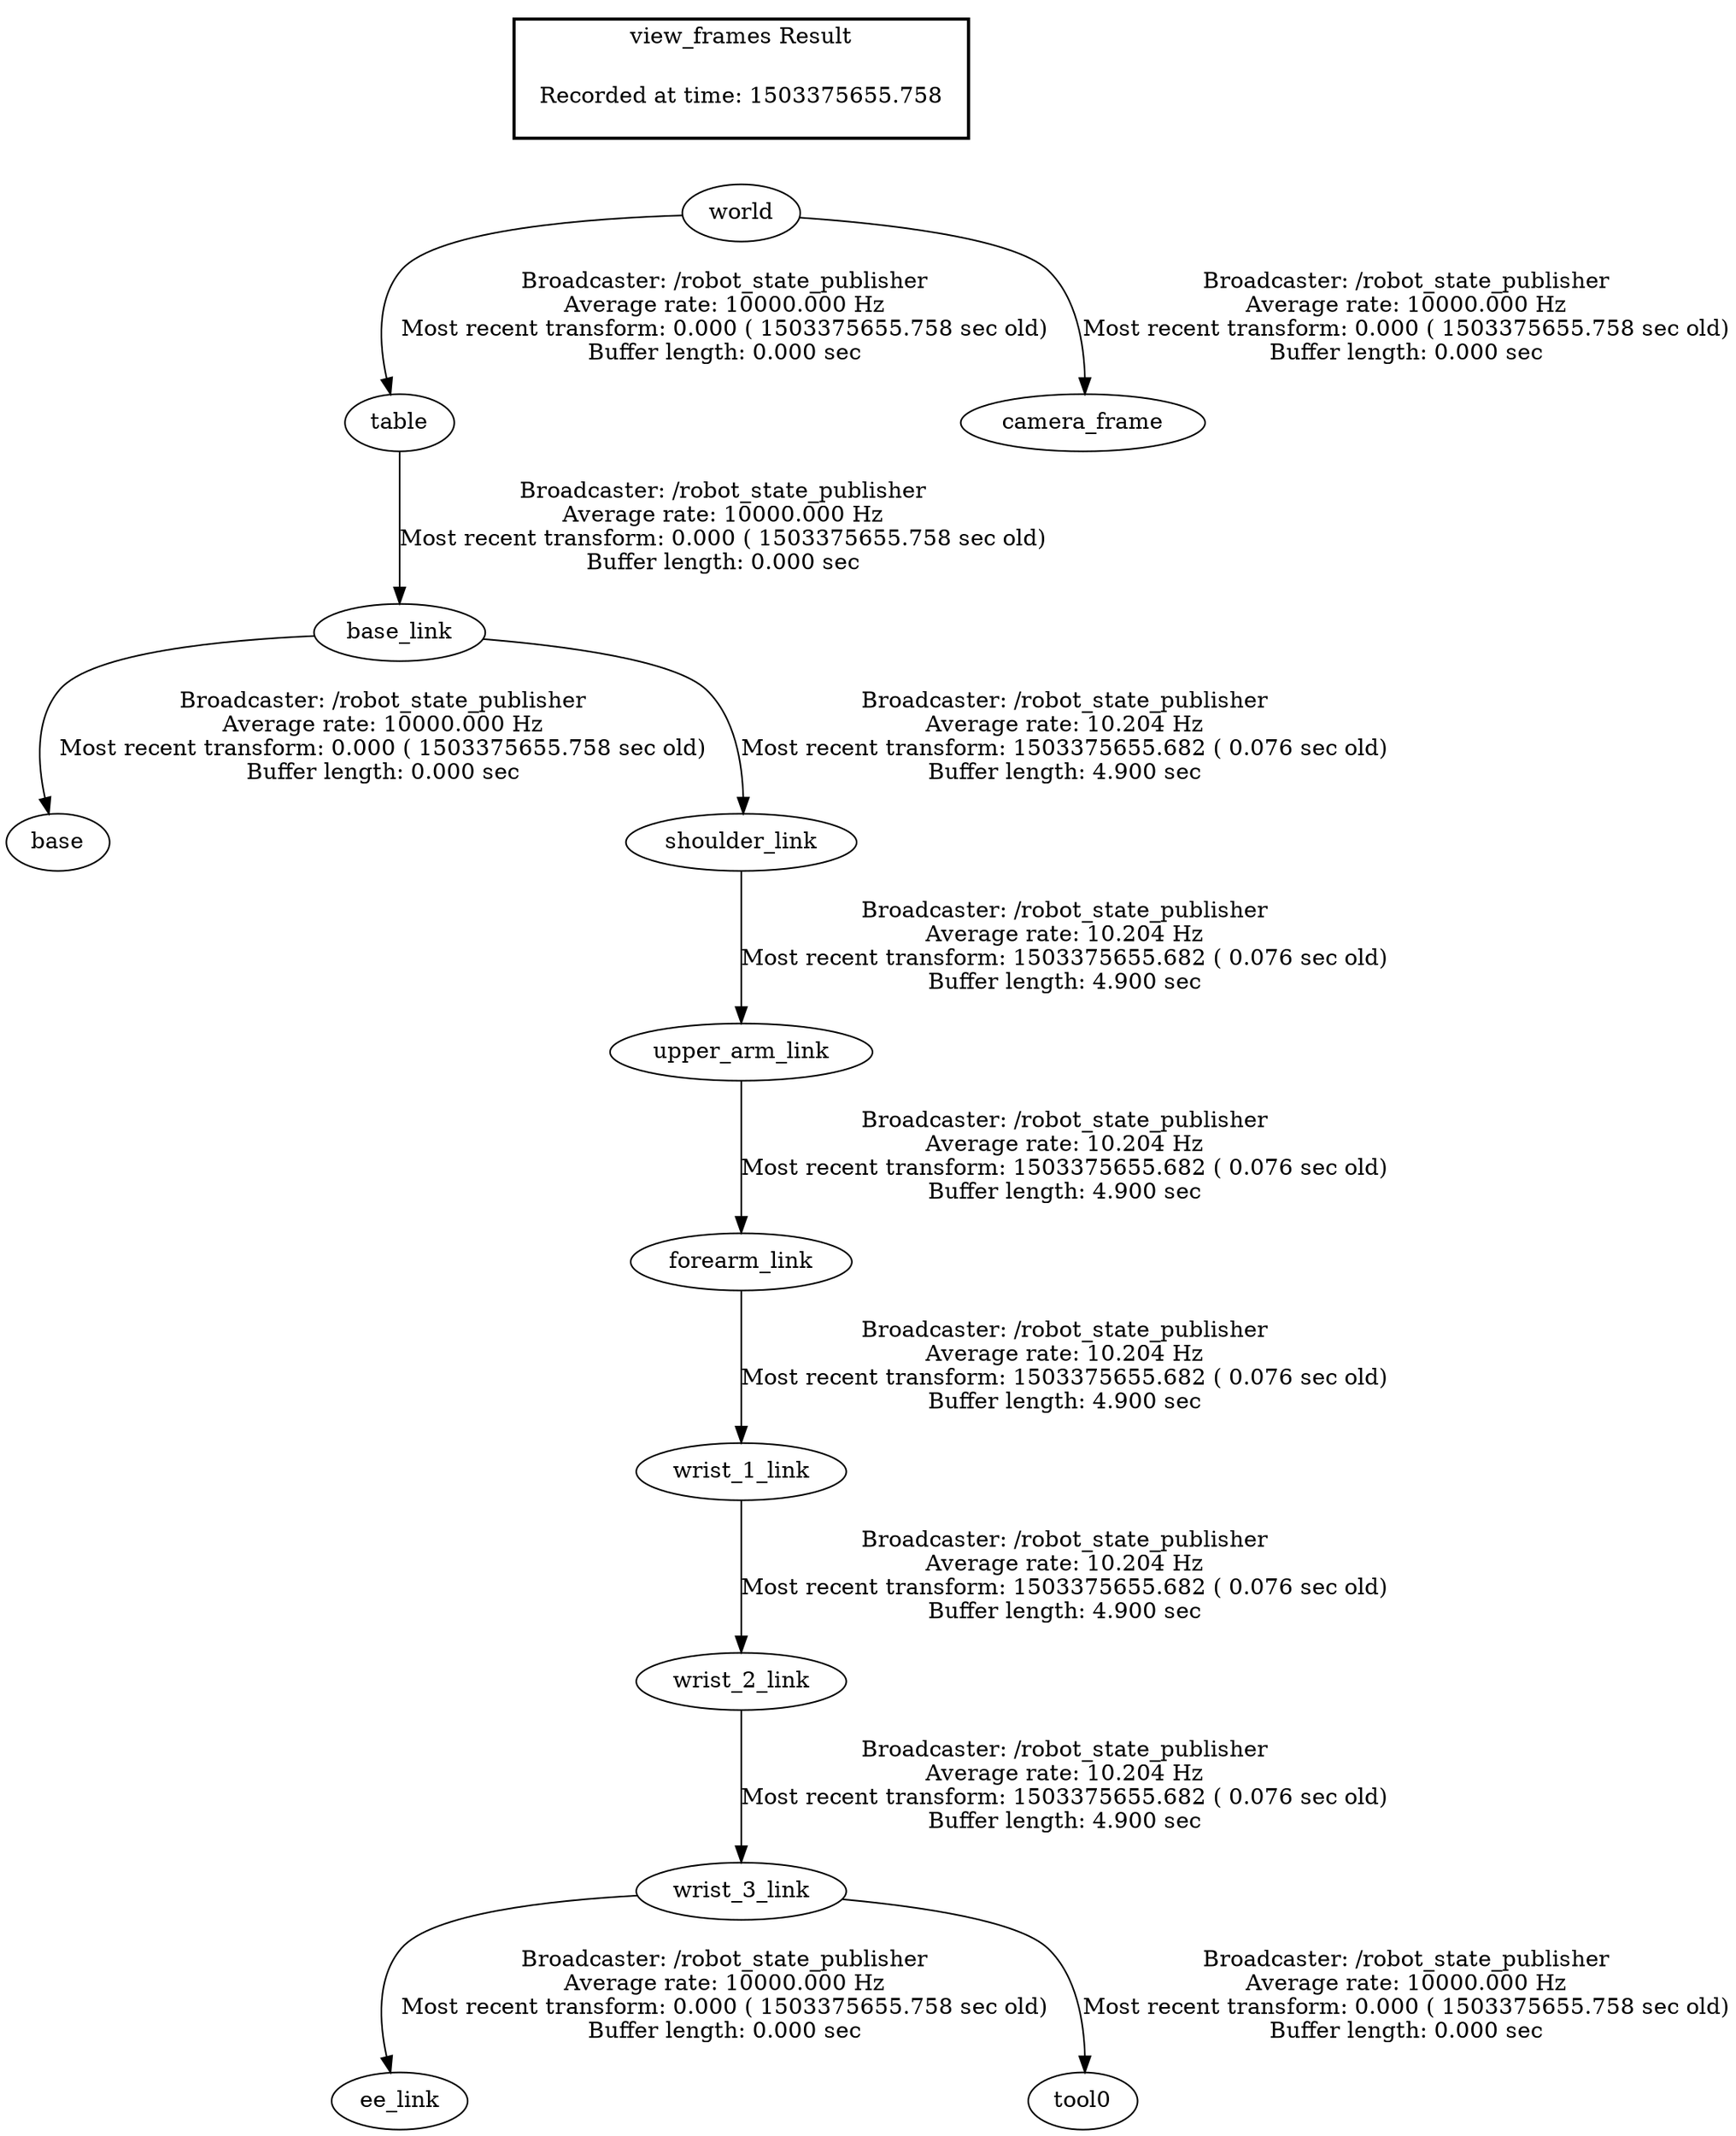 digraph G {
"base_link" -> "base"[label="Broadcaster: /robot_state_publisher\nAverage rate: 10000.000 Hz\nMost recent transform: 0.000 ( 1503375655.758 sec old)\nBuffer length: 0.000 sec\n"];
"table" -> "base_link"[label="Broadcaster: /robot_state_publisher\nAverage rate: 10000.000 Hz\nMost recent transform: 0.000 ( 1503375655.758 sec old)\nBuffer length: 0.000 sec\n"];
"wrist_3_link" -> "ee_link"[label="Broadcaster: /robot_state_publisher\nAverage rate: 10000.000 Hz\nMost recent transform: 0.000 ( 1503375655.758 sec old)\nBuffer length: 0.000 sec\n"];
"wrist_2_link" -> "wrist_3_link"[label="Broadcaster: /robot_state_publisher\nAverage rate: 10.204 Hz\nMost recent transform: 1503375655.682 ( 0.076 sec old)\nBuffer length: 4.900 sec\n"];
"world" -> "table"[label="Broadcaster: /robot_state_publisher\nAverage rate: 10000.000 Hz\nMost recent transform: 0.000 ( 1503375655.758 sec old)\nBuffer length: 0.000 sec\n"];
"world" -> "camera_frame"[label="Broadcaster: /robot_state_publisher\nAverage rate: 10000.000 Hz\nMost recent transform: 0.000 ( 1503375655.758 sec old)\nBuffer length: 0.000 sec\n"];
"wrist_3_link" -> "tool0"[label="Broadcaster: /robot_state_publisher\nAverage rate: 10000.000 Hz\nMost recent transform: 0.000 ( 1503375655.758 sec old)\nBuffer length: 0.000 sec\n"];
"upper_arm_link" -> "forearm_link"[label="Broadcaster: /robot_state_publisher\nAverage rate: 10.204 Hz\nMost recent transform: 1503375655.682 ( 0.076 sec old)\nBuffer length: 4.900 sec\n"];
"shoulder_link" -> "upper_arm_link"[label="Broadcaster: /robot_state_publisher\nAverage rate: 10.204 Hz\nMost recent transform: 1503375655.682 ( 0.076 sec old)\nBuffer length: 4.900 sec\n"];
"base_link" -> "shoulder_link"[label="Broadcaster: /robot_state_publisher\nAverage rate: 10.204 Hz\nMost recent transform: 1503375655.682 ( 0.076 sec old)\nBuffer length: 4.900 sec\n"];
"forearm_link" -> "wrist_1_link"[label="Broadcaster: /robot_state_publisher\nAverage rate: 10.204 Hz\nMost recent transform: 1503375655.682 ( 0.076 sec old)\nBuffer length: 4.900 sec\n"];
"wrist_1_link" -> "wrist_2_link"[label="Broadcaster: /robot_state_publisher\nAverage rate: 10.204 Hz\nMost recent transform: 1503375655.682 ( 0.076 sec old)\nBuffer length: 4.900 sec\n"];
edge [style=invis];
 subgraph cluster_legend { style=bold; color=black; label ="view_frames Result";
"Recorded at time: 1503375655.758"[ shape=plaintext ] ;
 }->"world";
}